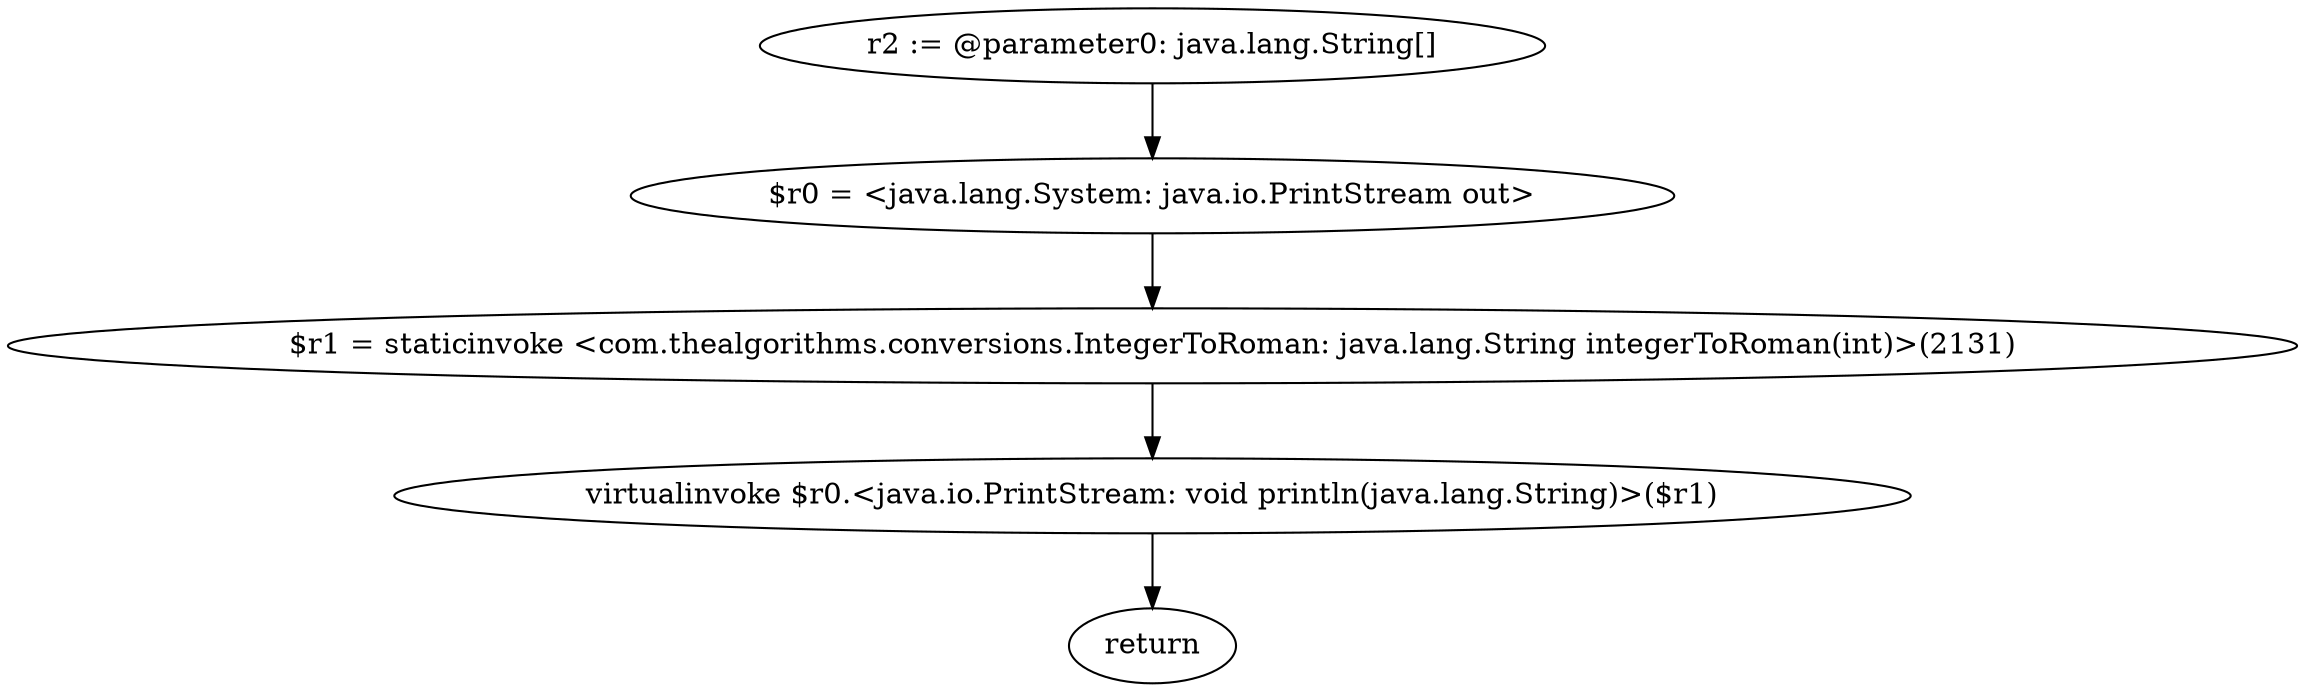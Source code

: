 digraph "unitGraph" {
    "r2 := @parameter0: java.lang.String[]"
    "$r0 = <java.lang.System: java.io.PrintStream out>"
    "$r1 = staticinvoke <com.thealgorithms.conversions.IntegerToRoman: java.lang.String integerToRoman(int)>(2131)"
    "virtualinvoke $r0.<java.io.PrintStream: void println(java.lang.String)>($r1)"
    "return"
    "r2 := @parameter0: java.lang.String[]"->"$r0 = <java.lang.System: java.io.PrintStream out>";
    "$r0 = <java.lang.System: java.io.PrintStream out>"->"$r1 = staticinvoke <com.thealgorithms.conversions.IntegerToRoman: java.lang.String integerToRoman(int)>(2131)";
    "$r1 = staticinvoke <com.thealgorithms.conversions.IntegerToRoman: java.lang.String integerToRoman(int)>(2131)"->"virtualinvoke $r0.<java.io.PrintStream: void println(java.lang.String)>($r1)";
    "virtualinvoke $r0.<java.io.PrintStream: void println(java.lang.String)>($r1)"->"return";
}
